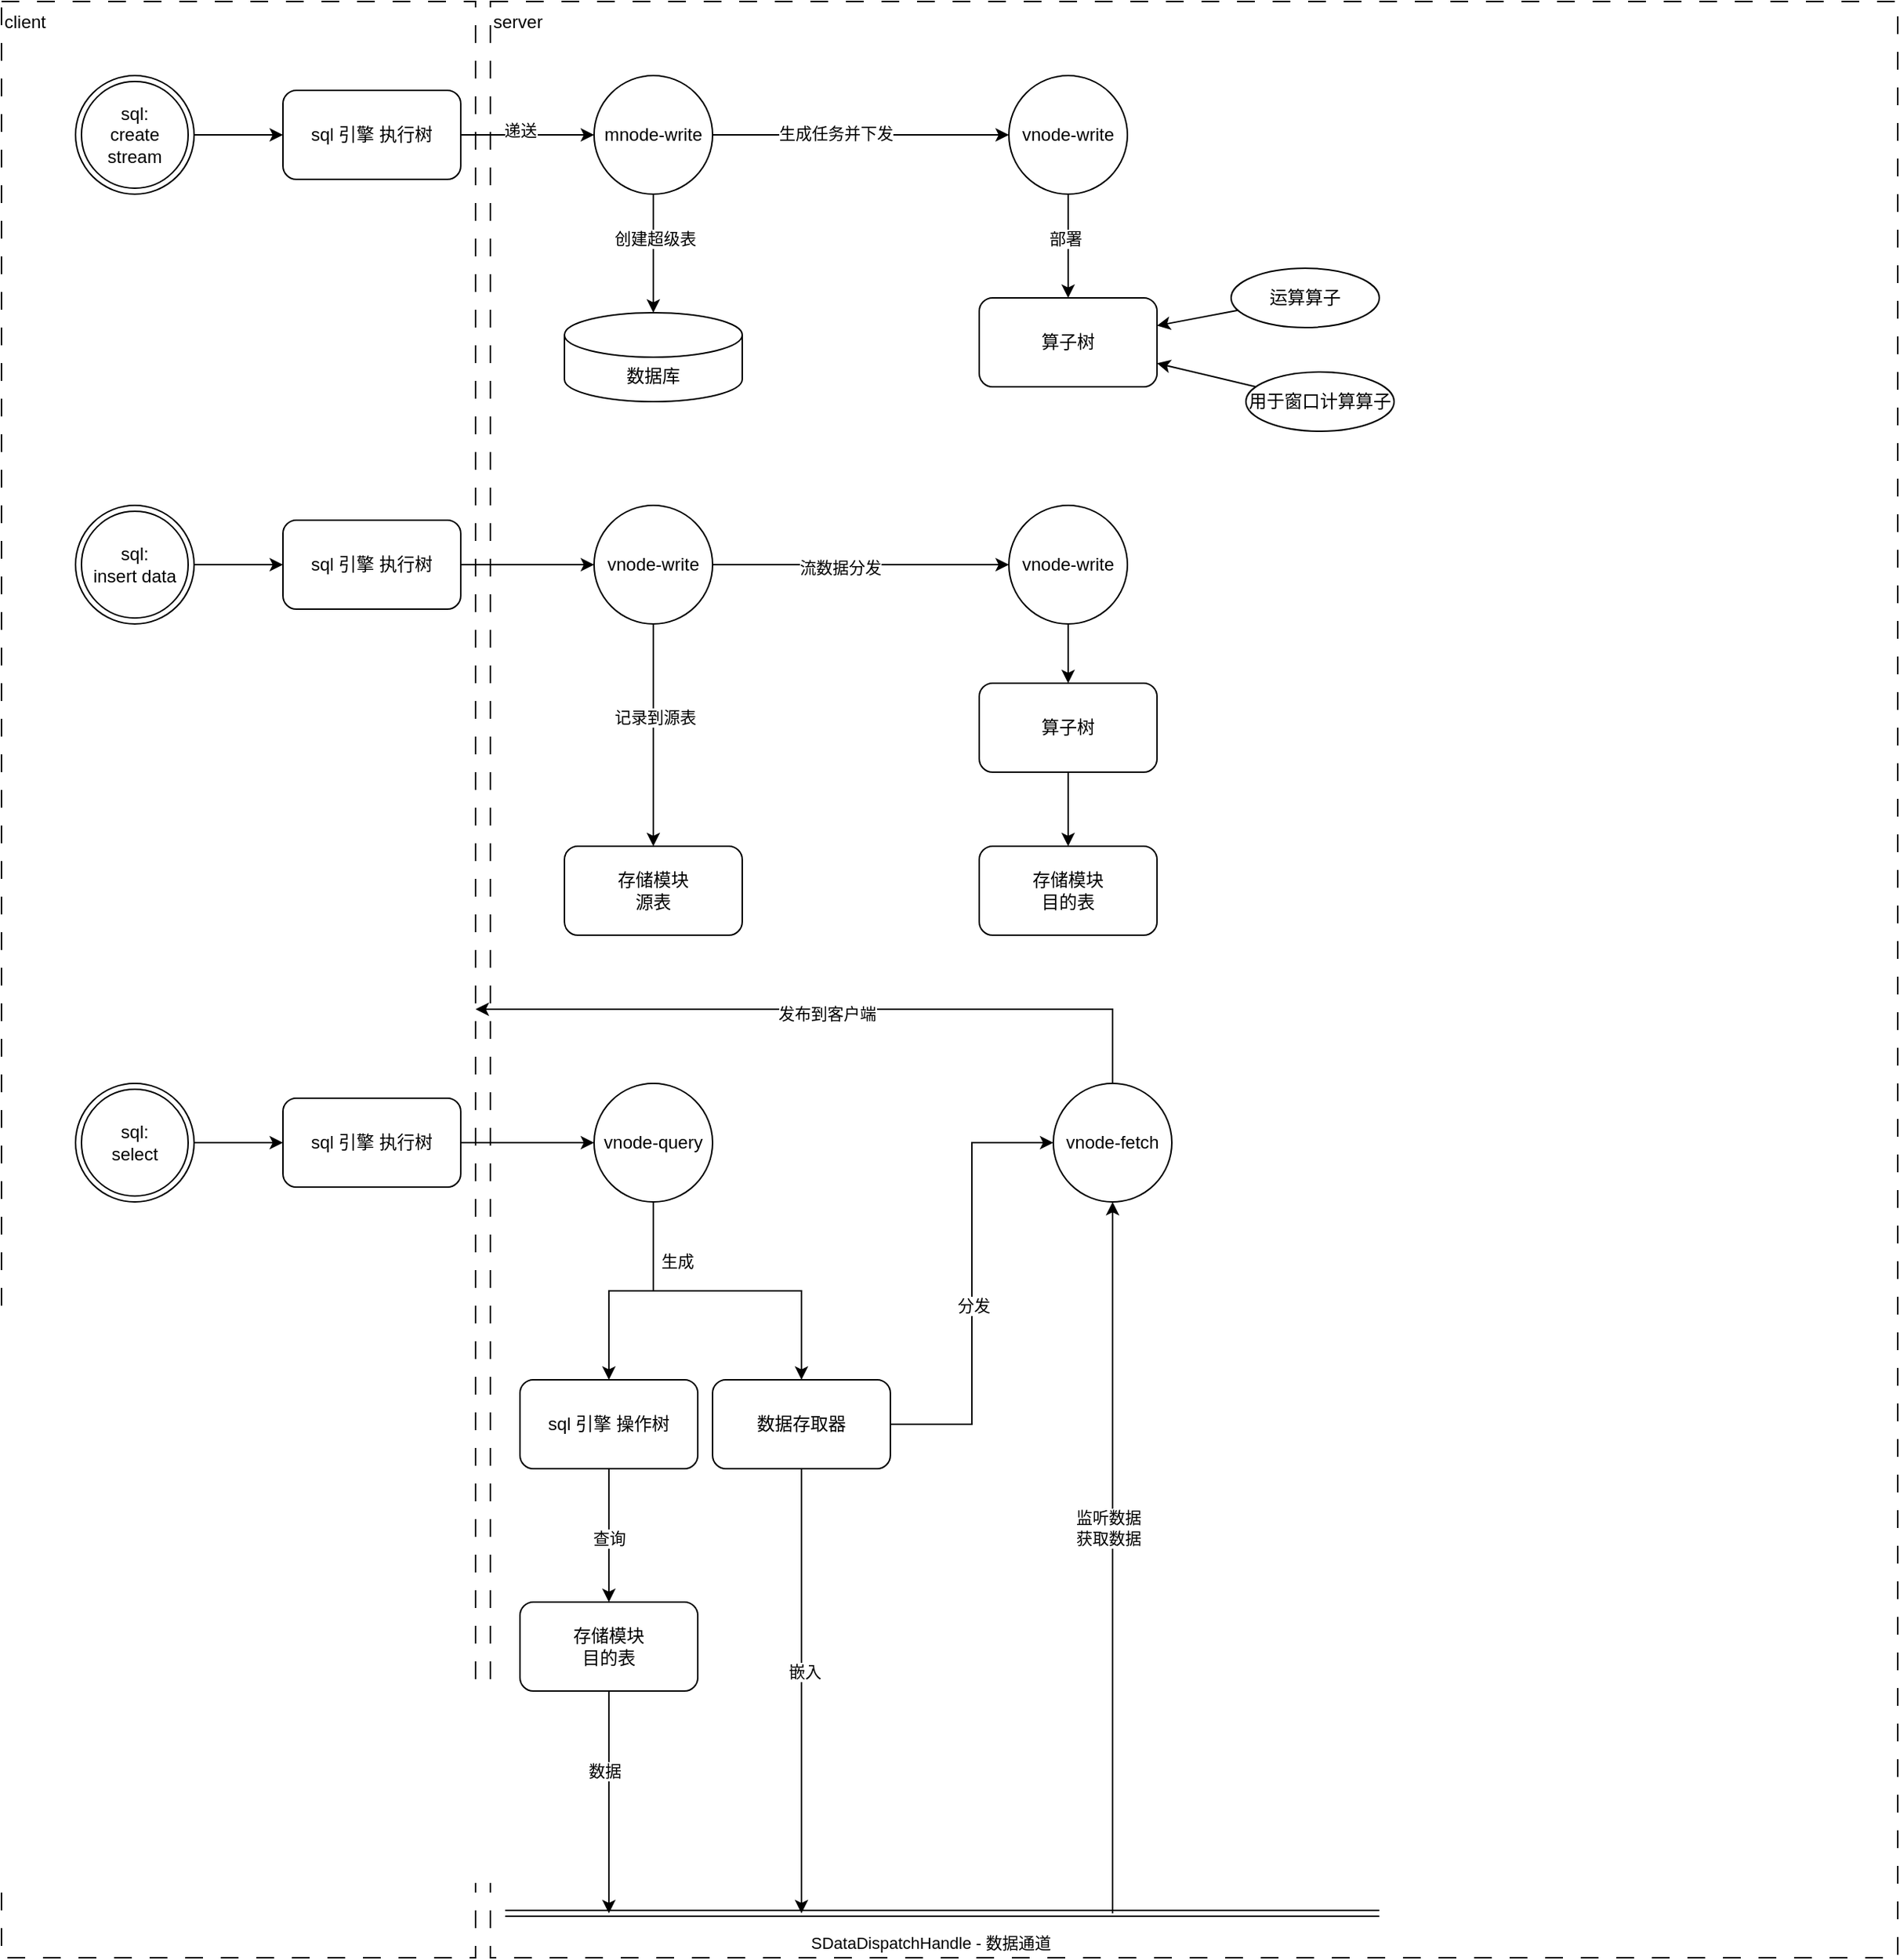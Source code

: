 <mxfile version="21.1.6" type="github">
  <diagram name="第 1 页" id="MjN6CYrhBv5qs3SlSTt-">
    <mxGraphModel dx="584" dy="764" grid="1" gridSize="10" guides="1" tooltips="1" connect="1" arrows="1" fold="1" page="1" pageScale="1" pageWidth="850" pageHeight="1100" math="0" shadow="0">
      <root>
        <mxCell id="0" />
        <mxCell id="1" parent="0" />
        <mxCell id="YnKo6P0KNHIwrCsgrGaU-99" value="server" style="rounded=0;whiteSpace=wrap;html=1;dashed=1;dashPattern=12 12;fillStyle=hatch;align=left;verticalAlign=top;" vertex="1" parent="1">
          <mxGeometry x="1290" y="40" width="950" height="1320" as="geometry" />
        </mxCell>
        <mxCell id="YnKo6P0KNHIwrCsgrGaU-98" value="&lt;div&gt;client&lt;br&gt;&lt;/div&gt;" style="rounded=0;whiteSpace=wrap;html=1;dashed=1;dashPattern=12 12;fillStyle=hatch;align=left;verticalAlign=top;" vertex="1" parent="1">
          <mxGeometry x="960" y="40" width="320" height="1320" as="geometry" />
        </mxCell>
        <mxCell id="YnKo6P0KNHIwrCsgrGaU-56" style="edgeStyle=orthogonalEdgeStyle;rounded=0;orthogonalLoop=1;jettySize=auto;html=1;exitX=1;exitY=0.5;exitDx=0;exitDy=0;" edge="1" parent="1" source="YnKo6P0KNHIwrCsgrGaU-29" target="YnKo6P0KNHIwrCsgrGaU-33">
          <mxGeometry relative="1" as="geometry" />
        </mxCell>
        <mxCell id="YnKo6P0KNHIwrCsgrGaU-29" value="sql:&lt;div&gt;create stream&lt;br&gt;&lt;/div&gt;" style="ellipse;shape=doubleEllipse;whiteSpace=wrap;html=1;aspect=fixed;" vertex="1" parent="1">
          <mxGeometry x="1010" y="90" width="80" height="80" as="geometry" />
        </mxCell>
        <mxCell id="YnKo6P0KNHIwrCsgrGaU-32" value="算子树" style="rounded=1;whiteSpace=wrap;html=1;" vertex="1" parent="1">
          <mxGeometry x="1620" y="240" width="120" height="60" as="geometry" />
        </mxCell>
        <mxCell id="YnKo6P0KNHIwrCsgrGaU-57" style="edgeStyle=orthogonalEdgeStyle;rounded=0;orthogonalLoop=1;jettySize=auto;html=1;" edge="1" parent="1" source="YnKo6P0KNHIwrCsgrGaU-33" target="YnKo6P0KNHIwrCsgrGaU-38">
          <mxGeometry relative="1" as="geometry" />
        </mxCell>
        <mxCell id="YnKo6P0KNHIwrCsgrGaU-109" value="递送" style="edgeLabel;html=1;align=center;verticalAlign=middle;resizable=0;points=[];" vertex="1" connectable="0" parent="YnKo6P0KNHIwrCsgrGaU-57">
          <mxGeometry x="-0.311" y="3" relative="1" as="geometry">
            <mxPoint x="9" as="offset" />
          </mxGeometry>
        </mxCell>
        <mxCell id="YnKo6P0KNHIwrCsgrGaU-33" value="sql 引擎 执行树" style="rounded=1;whiteSpace=wrap;html=1;" vertex="1" parent="1">
          <mxGeometry x="1150" y="100" width="120" height="60" as="geometry" />
        </mxCell>
        <mxCell id="YnKo6P0KNHIwrCsgrGaU-42" style="edgeStyle=orthogonalEdgeStyle;rounded=0;orthogonalLoop=1;jettySize=auto;html=1;" edge="1" parent="1" source="YnKo6P0KNHIwrCsgrGaU-35" target="YnKo6P0KNHIwrCsgrGaU-32">
          <mxGeometry relative="1" as="geometry" />
        </mxCell>
        <mxCell id="YnKo6P0KNHIwrCsgrGaU-43" value="部署" style="edgeLabel;html=1;align=center;verticalAlign=middle;resizable=0;points=[];" vertex="1" connectable="0" parent="YnKo6P0KNHIwrCsgrGaU-42">
          <mxGeometry x="-0.146" y="-2" relative="1" as="geometry">
            <mxPoint as="offset" />
          </mxGeometry>
        </mxCell>
        <mxCell id="YnKo6P0KNHIwrCsgrGaU-35" value="vnode-write" style="ellipse;whiteSpace=wrap;html=1;aspect=fixed;" vertex="1" parent="1">
          <mxGeometry x="1640" y="90" width="80" height="80" as="geometry" />
        </mxCell>
        <mxCell id="YnKo6P0KNHIwrCsgrGaU-69" style="edgeStyle=orthogonalEdgeStyle;rounded=0;orthogonalLoop=1;jettySize=auto;html=1;" edge="1" parent="1" source="YnKo6P0KNHIwrCsgrGaU-36" target="YnKo6P0KNHIwrCsgrGaU-58">
          <mxGeometry relative="1" as="geometry" />
        </mxCell>
        <mxCell id="YnKo6P0KNHIwrCsgrGaU-36" value="&lt;div&gt;sql:&lt;/div&gt;&lt;div&gt;insert data&lt;/div&gt;" style="ellipse;shape=doubleEllipse;whiteSpace=wrap;html=1;aspect=fixed;" vertex="1" parent="1">
          <mxGeometry x="1010" y="380" width="80" height="80" as="geometry" />
        </mxCell>
        <mxCell id="YnKo6P0KNHIwrCsgrGaU-72" style="edgeStyle=orthogonalEdgeStyle;rounded=0;orthogonalLoop=1;jettySize=auto;html=1;" edge="1" parent="1" source="YnKo6P0KNHIwrCsgrGaU-37" target="YnKo6P0KNHIwrCsgrGaU-71">
          <mxGeometry relative="1" as="geometry" />
        </mxCell>
        <mxCell id="YnKo6P0KNHIwrCsgrGaU-37" value="&lt;div&gt;sql:&lt;/div&gt;&lt;div&gt;select&lt;/div&gt;" style="ellipse;shape=doubleEllipse;whiteSpace=wrap;html=1;aspect=fixed;" vertex="1" parent="1">
          <mxGeometry x="1010" y="770" width="80" height="80" as="geometry" />
        </mxCell>
        <mxCell id="YnKo6P0KNHIwrCsgrGaU-39" style="edgeStyle=orthogonalEdgeStyle;rounded=0;orthogonalLoop=1;jettySize=auto;html=1;exitX=1;exitY=0.5;exitDx=0;exitDy=0;" edge="1" parent="1" source="YnKo6P0KNHIwrCsgrGaU-38" target="YnKo6P0KNHIwrCsgrGaU-35">
          <mxGeometry relative="1" as="geometry">
            <mxPoint x="1444" y="150" as="targetPoint" />
          </mxGeometry>
        </mxCell>
        <mxCell id="YnKo6P0KNHIwrCsgrGaU-40" value="生成任务并下发" style="edgeLabel;html=1;align=center;verticalAlign=middle;resizable=0;points=[];" vertex="1" connectable="0" parent="YnKo6P0KNHIwrCsgrGaU-39">
          <mxGeometry x="-0.176" y="1" relative="1" as="geometry">
            <mxPoint as="offset" />
          </mxGeometry>
        </mxCell>
        <mxCell id="YnKo6P0KNHIwrCsgrGaU-45" style="edgeStyle=orthogonalEdgeStyle;rounded=0;orthogonalLoop=1;jettySize=auto;html=1;" edge="1" parent="1" source="YnKo6P0KNHIwrCsgrGaU-38" target="YnKo6P0KNHIwrCsgrGaU-44">
          <mxGeometry relative="1" as="geometry" />
        </mxCell>
        <mxCell id="YnKo6P0KNHIwrCsgrGaU-46" value="创建超级表" style="edgeLabel;html=1;align=center;verticalAlign=middle;resizable=0;points=[];" vertex="1" connectable="0" parent="YnKo6P0KNHIwrCsgrGaU-45">
          <mxGeometry x="-0.26" y="1" relative="1" as="geometry">
            <mxPoint as="offset" />
          </mxGeometry>
        </mxCell>
        <mxCell id="YnKo6P0KNHIwrCsgrGaU-38" value="mnode-write" style="ellipse;whiteSpace=wrap;html=1;aspect=fixed;" vertex="1" parent="1">
          <mxGeometry x="1360" y="90" width="80" height="80" as="geometry" />
        </mxCell>
        <mxCell id="YnKo6P0KNHIwrCsgrGaU-44" value="数据库" style="shape=cylinder3;whiteSpace=wrap;html=1;boundedLbl=1;backgroundOutline=1;size=15;" vertex="1" parent="1">
          <mxGeometry x="1340" y="250" width="120" height="60" as="geometry" />
        </mxCell>
        <mxCell id="YnKo6P0KNHIwrCsgrGaU-51" style="rounded=0;orthogonalLoop=1;jettySize=auto;html=1;" edge="1" parent="1" source="YnKo6P0KNHIwrCsgrGaU-49" target="YnKo6P0KNHIwrCsgrGaU-32">
          <mxGeometry relative="1" as="geometry" />
        </mxCell>
        <mxCell id="YnKo6P0KNHIwrCsgrGaU-49" value="运算算子" style="ellipse;whiteSpace=wrap;html=1;align=center;" vertex="1" parent="1">
          <mxGeometry x="1790" y="220" width="100" height="40" as="geometry" />
        </mxCell>
        <mxCell id="YnKo6P0KNHIwrCsgrGaU-53" style="rounded=0;orthogonalLoop=1;jettySize=auto;html=1;" edge="1" parent="1" source="YnKo6P0KNHIwrCsgrGaU-50" target="YnKo6P0KNHIwrCsgrGaU-32">
          <mxGeometry relative="1" as="geometry" />
        </mxCell>
        <mxCell id="YnKo6P0KNHIwrCsgrGaU-50" value="用于窗口计算算子" style="ellipse;whiteSpace=wrap;html=1;align=center;" vertex="1" parent="1">
          <mxGeometry x="1800" y="290" width="100" height="40" as="geometry" />
        </mxCell>
        <mxCell id="YnKo6P0KNHIwrCsgrGaU-60" style="edgeStyle=orthogonalEdgeStyle;rounded=0;orthogonalLoop=1;jettySize=auto;html=1;" edge="1" parent="1" source="YnKo6P0KNHIwrCsgrGaU-55" target="YnKo6P0KNHIwrCsgrGaU-101">
          <mxGeometry relative="1" as="geometry">
            <mxPoint x="1400" y="540" as="targetPoint" />
          </mxGeometry>
        </mxCell>
        <mxCell id="YnKo6P0KNHIwrCsgrGaU-61" value="记录到源表" style="edgeLabel;html=1;align=center;verticalAlign=middle;resizable=0;points=[];" vertex="1" connectable="0" parent="YnKo6P0KNHIwrCsgrGaU-60">
          <mxGeometry x="-0.16" y="1" relative="1" as="geometry">
            <mxPoint as="offset" />
          </mxGeometry>
        </mxCell>
        <mxCell id="YnKo6P0KNHIwrCsgrGaU-62" style="edgeStyle=orthogonalEdgeStyle;rounded=0;orthogonalLoop=1;jettySize=auto;html=1;" edge="1" parent="1" source="YnKo6P0KNHIwrCsgrGaU-55" target="YnKo6P0KNHIwrCsgrGaU-63">
          <mxGeometry relative="1" as="geometry">
            <mxPoint x="1580" y="430" as="targetPoint" />
          </mxGeometry>
        </mxCell>
        <mxCell id="YnKo6P0KNHIwrCsgrGaU-64" value="流数据分发" style="edgeLabel;html=1;align=center;verticalAlign=middle;resizable=0;points=[];" vertex="1" connectable="0" parent="YnKo6P0KNHIwrCsgrGaU-62">
          <mxGeometry x="-0.14" y="-2" relative="1" as="geometry">
            <mxPoint as="offset" />
          </mxGeometry>
        </mxCell>
        <mxCell id="YnKo6P0KNHIwrCsgrGaU-55" value="vnode-write" style="ellipse;whiteSpace=wrap;html=1;aspect=fixed;" vertex="1" parent="1">
          <mxGeometry x="1360" y="380" width="80" height="80" as="geometry" />
        </mxCell>
        <mxCell id="YnKo6P0KNHIwrCsgrGaU-70" style="edgeStyle=orthogonalEdgeStyle;rounded=0;orthogonalLoop=1;jettySize=auto;html=1;" edge="1" parent="1" source="YnKo6P0KNHIwrCsgrGaU-58" target="YnKo6P0KNHIwrCsgrGaU-55">
          <mxGeometry relative="1" as="geometry" />
        </mxCell>
        <mxCell id="YnKo6P0KNHIwrCsgrGaU-58" value="sql 引擎 执行树" style="rounded=1;whiteSpace=wrap;html=1;" vertex="1" parent="1">
          <mxGeometry x="1150" y="390" width="120" height="60" as="geometry" />
        </mxCell>
        <mxCell id="YnKo6P0KNHIwrCsgrGaU-67" style="edgeStyle=orthogonalEdgeStyle;rounded=0;orthogonalLoop=1;jettySize=auto;html=1;" edge="1" parent="1" source="YnKo6P0KNHIwrCsgrGaU-63" target="YnKo6P0KNHIwrCsgrGaU-65">
          <mxGeometry relative="1" as="geometry" />
        </mxCell>
        <mxCell id="YnKo6P0KNHIwrCsgrGaU-63" value="vnode-write" style="ellipse;whiteSpace=wrap;html=1;aspect=fixed;" vertex="1" parent="1">
          <mxGeometry x="1640" y="380" width="80" height="80" as="geometry" />
        </mxCell>
        <mxCell id="YnKo6P0KNHIwrCsgrGaU-68" style="edgeStyle=orthogonalEdgeStyle;rounded=0;orthogonalLoop=1;jettySize=auto;html=1;" edge="1" parent="1" source="YnKo6P0KNHIwrCsgrGaU-65" target="YnKo6P0KNHIwrCsgrGaU-102">
          <mxGeometry relative="1" as="geometry">
            <mxPoint x="1680" y="610" as="targetPoint" />
          </mxGeometry>
        </mxCell>
        <mxCell id="YnKo6P0KNHIwrCsgrGaU-65" value="算子树" style="rounded=1;whiteSpace=wrap;html=1;" vertex="1" parent="1">
          <mxGeometry x="1620" y="500" width="120" height="60" as="geometry" />
        </mxCell>
        <mxCell id="YnKo6P0KNHIwrCsgrGaU-74" style="edgeStyle=orthogonalEdgeStyle;rounded=0;orthogonalLoop=1;jettySize=auto;html=1;" edge="1" parent="1" source="YnKo6P0KNHIwrCsgrGaU-71" target="YnKo6P0KNHIwrCsgrGaU-73">
          <mxGeometry relative="1" as="geometry" />
        </mxCell>
        <mxCell id="YnKo6P0KNHIwrCsgrGaU-71" value="sql 引擎 执行树" style="rounded=1;whiteSpace=wrap;html=1;" vertex="1" parent="1">
          <mxGeometry x="1150" y="780" width="120" height="60" as="geometry" />
        </mxCell>
        <mxCell id="YnKo6P0KNHIwrCsgrGaU-76" style="edgeStyle=orthogonalEdgeStyle;rounded=0;orthogonalLoop=1;jettySize=auto;html=1;" edge="1" parent="1" source="YnKo6P0KNHIwrCsgrGaU-73" target="YnKo6P0KNHIwrCsgrGaU-75">
          <mxGeometry relative="1" as="geometry" />
        </mxCell>
        <mxCell id="YnKo6P0KNHIwrCsgrGaU-77" value="生成" style="edgeLabel;html=1;align=center;verticalAlign=middle;resizable=0;points=[];" vertex="1" connectable="0" parent="YnKo6P0KNHIwrCsgrGaU-76">
          <mxGeometry x="-0.244" y="-3" relative="1" as="geometry">
            <mxPoint x="19" y="-17" as="offset" />
          </mxGeometry>
        </mxCell>
        <mxCell id="YnKo6P0KNHIwrCsgrGaU-79" style="edgeStyle=orthogonalEdgeStyle;rounded=0;orthogonalLoop=1;jettySize=auto;html=1;" edge="1" parent="1" source="YnKo6P0KNHIwrCsgrGaU-73" target="YnKo6P0KNHIwrCsgrGaU-78">
          <mxGeometry relative="1" as="geometry" />
        </mxCell>
        <mxCell id="YnKo6P0KNHIwrCsgrGaU-73" value="vnode-query" style="ellipse;whiteSpace=wrap;html=1;aspect=fixed;" vertex="1" parent="1">
          <mxGeometry x="1360" y="770" width="80" height="80" as="geometry" />
        </mxCell>
        <mxCell id="YnKo6P0KNHIwrCsgrGaU-81" style="edgeStyle=orthogonalEdgeStyle;rounded=0;orthogonalLoop=1;jettySize=auto;html=1;" edge="1" parent="1" source="YnKo6P0KNHIwrCsgrGaU-75" target="YnKo6P0KNHIwrCsgrGaU-104">
          <mxGeometry relative="1" as="geometry">
            <mxPoint x="1370" y="1120" as="targetPoint" />
          </mxGeometry>
        </mxCell>
        <mxCell id="YnKo6P0KNHIwrCsgrGaU-82" value="查询" style="edgeLabel;html=1;align=center;verticalAlign=middle;resizable=0;points=[];" vertex="1" connectable="0" parent="YnKo6P0KNHIwrCsgrGaU-81">
          <mxGeometry x="-0.28" y="-2" relative="1" as="geometry">
            <mxPoint x="2" y="14" as="offset" />
          </mxGeometry>
        </mxCell>
        <mxCell id="YnKo6P0KNHIwrCsgrGaU-75" value="sql 引擎 操作树" style="rounded=1;whiteSpace=wrap;html=1;" vertex="1" parent="1">
          <mxGeometry x="1310" y="970" width="120" height="60" as="geometry" />
        </mxCell>
        <mxCell id="YnKo6P0KNHIwrCsgrGaU-90" style="edgeStyle=orthogonalEdgeStyle;rounded=0;orthogonalLoop=1;jettySize=auto;html=1;" edge="1" parent="1" source="YnKo6P0KNHIwrCsgrGaU-78">
          <mxGeometry relative="1" as="geometry">
            <mxPoint x="1500" y="1330" as="targetPoint" />
          </mxGeometry>
        </mxCell>
        <mxCell id="YnKo6P0KNHIwrCsgrGaU-91" value="嵌入" style="edgeLabel;html=1;align=center;verticalAlign=middle;resizable=0;points=[];" vertex="1" connectable="0" parent="YnKo6P0KNHIwrCsgrGaU-90">
          <mxGeometry x="-0.093" y="2" relative="1" as="geometry">
            <mxPoint as="offset" />
          </mxGeometry>
        </mxCell>
        <mxCell id="YnKo6P0KNHIwrCsgrGaU-96" style="edgeStyle=elbowEdgeStyle;rounded=0;orthogonalLoop=1;jettySize=auto;html=1;" edge="1" parent="1" source="YnKo6P0KNHIwrCsgrGaU-78" target="YnKo6P0KNHIwrCsgrGaU-83">
          <mxGeometry relative="1" as="geometry" />
        </mxCell>
        <mxCell id="YnKo6P0KNHIwrCsgrGaU-97" value="分发" style="edgeLabel;html=1;align=center;verticalAlign=middle;resizable=0;points=[];" vertex="1" connectable="0" parent="YnKo6P0KNHIwrCsgrGaU-96">
          <mxGeometry x="-0.1" y="-1" relative="1" as="geometry">
            <mxPoint as="offset" />
          </mxGeometry>
        </mxCell>
        <mxCell id="YnKo6P0KNHIwrCsgrGaU-78" value="数据存取器" style="rounded=1;whiteSpace=wrap;html=1;" vertex="1" parent="1">
          <mxGeometry x="1440" y="970" width="120" height="60" as="geometry" />
        </mxCell>
        <mxCell id="YnKo6P0KNHIwrCsgrGaU-88" style="edgeStyle=orthogonalEdgeStyle;rounded=0;orthogonalLoop=1;jettySize=auto;html=1;" edge="1" parent="1" source="YnKo6P0KNHIwrCsgrGaU-104">
          <mxGeometry relative="1" as="geometry">
            <mxPoint x="1370" y="1330" as="targetPoint" />
            <mxPoint x="1370" y="1180" as="sourcePoint" />
          </mxGeometry>
        </mxCell>
        <mxCell id="YnKo6P0KNHIwrCsgrGaU-89" value="数据" style="edgeLabel;html=1;align=center;verticalAlign=middle;resizable=0;points=[];" vertex="1" connectable="0" parent="YnKo6P0KNHIwrCsgrGaU-88">
          <mxGeometry x="-0.28" y="-3" relative="1" as="geometry">
            <mxPoint as="offset" />
          </mxGeometry>
        </mxCell>
        <mxCell id="YnKo6P0KNHIwrCsgrGaU-110" style="edgeStyle=orthogonalEdgeStyle;rounded=0;orthogonalLoop=1;jettySize=auto;html=1;" edge="1" parent="1" source="YnKo6P0KNHIwrCsgrGaU-83">
          <mxGeometry relative="1" as="geometry">
            <mxPoint x="1280" y="720" as="targetPoint" />
            <Array as="points">
              <mxPoint x="1710" y="720" />
              <mxPoint x="1282" y="720" />
            </Array>
          </mxGeometry>
        </mxCell>
        <mxCell id="YnKo6P0KNHIwrCsgrGaU-111" value="发布到客户端" style="edgeLabel;html=1;align=center;verticalAlign=middle;resizable=0;points=[];" vertex="1" connectable="0" parent="YnKo6P0KNHIwrCsgrGaU-110">
          <mxGeometry x="0.014" y="3" relative="1" as="geometry">
            <mxPoint as="offset" />
          </mxGeometry>
        </mxCell>
        <mxCell id="YnKo6P0KNHIwrCsgrGaU-83" value="vnode-fetch" style="ellipse;whiteSpace=wrap;html=1;aspect=fixed;" vertex="1" parent="1">
          <mxGeometry x="1670" y="770" width="80" height="80" as="geometry" />
        </mxCell>
        <mxCell id="YnKo6P0KNHIwrCsgrGaU-85" value="" style="shape=link;html=1;rounded=0;" edge="1" parent="1">
          <mxGeometry width="100" relative="1" as="geometry">
            <mxPoint x="1300" y="1330" as="sourcePoint" />
            <mxPoint x="1890" y="1330" as="targetPoint" />
          </mxGeometry>
        </mxCell>
        <mxCell id="YnKo6P0KNHIwrCsgrGaU-86" value="SDataDispatchHandle - 数据通道" style="edgeLabel;html=1;align=center;verticalAlign=middle;resizable=0;points=[];" vertex="1" connectable="0" parent="YnKo6P0KNHIwrCsgrGaU-85">
          <mxGeometry x="-0.066" y="-2" relative="1" as="geometry">
            <mxPoint x="11" y="18" as="offset" />
          </mxGeometry>
        </mxCell>
        <mxCell id="YnKo6P0KNHIwrCsgrGaU-93" value="" style="endArrow=classic;html=1;rounded=0;" edge="1" parent="1" target="YnKo6P0KNHIwrCsgrGaU-83">
          <mxGeometry width="50" height="50" relative="1" as="geometry">
            <mxPoint x="1710" y="1330" as="sourcePoint" />
            <mxPoint x="1830" y="1200" as="targetPoint" />
          </mxGeometry>
        </mxCell>
        <mxCell id="YnKo6P0KNHIwrCsgrGaU-94" value="&lt;div&gt;监听数据&lt;/div&gt;&lt;div&gt;获取数据&lt;br&gt;&lt;/div&gt;" style="edgeLabel;html=1;align=center;verticalAlign=middle;resizable=0;points=[];" vertex="1" connectable="0" parent="YnKo6P0KNHIwrCsgrGaU-93">
          <mxGeometry x="0.083" y="3" relative="1" as="geometry">
            <mxPoint as="offset" />
          </mxGeometry>
        </mxCell>
        <mxCell id="YnKo6P0KNHIwrCsgrGaU-101" value="&lt;div&gt;存储模块&lt;/div&gt;&lt;div&gt;源表&lt;br&gt;&lt;/div&gt;" style="rounded=1;whiteSpace=wrap;html=1;" vertex="1" parent="1">
          <mxGeometry x="1340" y="610" width="120" height="60" as="geometry" />
        </mxCell>
        <mxCell id="YnKo6P0KNHIwrCsgrGaU-102" value="&lt;div&gt;存储模块&lt;/div&gt;&lt;div&gt;目的表&lt;br&gt;&lt;/div&gt;" style="rounded=1;whiteSpace=wrap;html=1;" vertex="1" parent="1">
          <mxGeometry x="1620" y="610" width="120" height="60" as="geometry" />
        </mxCell>
        <mxCell id="YnKo6P0KNHIwrCsgrGaU-104" value="&lt;div&gt;存储模块&lt;/div&gt;&lt;div&gt;目的表&lt;br&gt;&lt;/div&gt;" style="rounded=1;whiteSpace=wrap;html=1;" vertex="1" parent="1">
          <mxGeometry x="1310" y="1120" width="120" height="60" as="geometry" />
        </mxCell>
      </root>
    </mxGraphModel>
  </diagram>
</mxfile>
